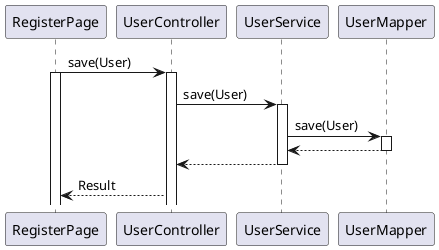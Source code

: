 @startuml
RegisterPage -> UserController: save(User)
activate RegisterPage
activate UserController

UserController -> UserService: save(User)
activate UserService

UserService -> UserMapper: save(User)
activate UserMapper

UserMapper --> UserService
deactivate UserMapper

UserService --> UserController
deactivate UserService

UserController --> RegisterPage: Result

@enduml